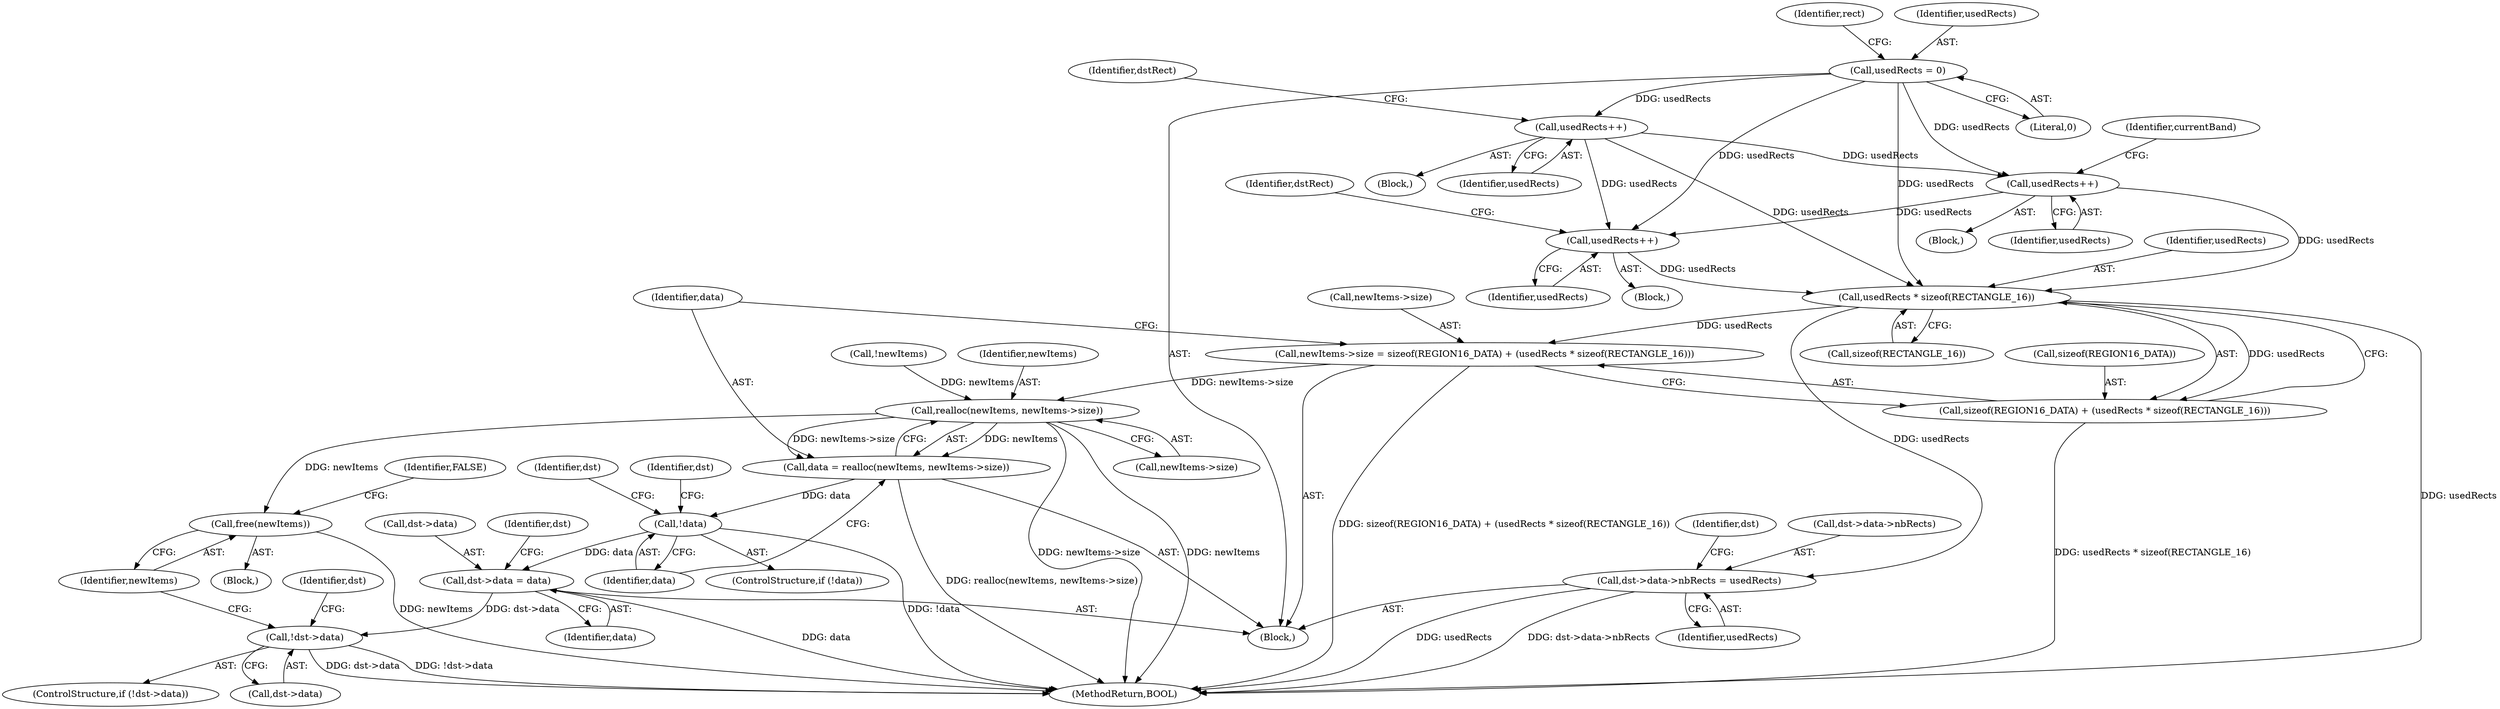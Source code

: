 digraph "0_FreeRDP_fc80ab45621bd966f70594c0b7393ec005a94007_2@API" {
"1000621" [label="(Call,usedRects * sizeof(RECTANGLE_16))"];
"1000497" [label="(Call,usedRects++)"];
"1000228" [label="(Call,usedRects = 0)"];
"1000272" [label="(Call,usedRects++)"];
"1000543" [label="(Call,usedRects++)"];
"1000614" [label="(Call,newItems->size = sizeof(REGION16_DATA) + (usedRects * sizeof(RECTANGLE_16)))"];
"1000627" [label="(Call,realloc(newItems, newItems->size))"];
"1000625" [label="(Call,data = realloc(newItems, newItems->size))"];
"1000633" [label="(Call,!data)"];
"1000639" [label="(Call,dst->data = data)"];
"1000645" [label="(Call,!dst->data)"];
"1000650" [label="(Call,free(newItems))"];
"1000618" [label="(Call,sizeof(REGION16_DATA) + (usedRects * sizeof(RECTANGLE_16)))"];
"1000654" [label="(Call,dst->data->nbRects = usedRects)"];
"1000464" [label="(Block,)"];
"1000629" [label="(Call,newItems->size)"];
"1000649" [label="(Block,)"];
"1000646" [label="(Call,dst->data)"];
"1000653" [label="(Identifier,FALSE)"];
"1000239" [label="(Block,)"];
"1000114" [label="(Block,)"];
"1000275" [label="(Identifier,dstRect)"];
"1000660" [label="(Identifier,usedRects)"];
"1000645" [label="(Call,!dst->data)"];
"1000626" [label="(Identifier,data)"];
"1000651" [label="(Identifier,newItems)"];
"1000544" [label="(Identifier,usedRects)"];
"1000641" [label="(Identifier,dst)"];
"1000627" [label="(Call,realloc(newItems, newItems->size))"];
"1000623" [label="(Call,sizeof(RECTANGLE_16))"];
"1000663" [label="(Identifier,dst)"];
"1000632" [label="(ControlStructure,if (!data))"];
"1000625" [label="(Call,data = realloc(newItems, newItems->size))"];
"1000640" [label="(Call,dst->data)"];
"1000230" [label="(Literal,0)"];
"1000622" [label="(Identifier,usedRects)"];
"1000647" [label="(Identifier,dst)"];
"1000644" [label="(ControlStructure,if (!dst->data))"];
"1000272" [label="(Call,usedRects++)"];
"1000234" [label="(Identifier,rect)"];
"1000618" [label="(Call,sizeof(REGION16_DATA) + (usedRects * sizeof(RECTANGLE_16)))"];
"1000510" [label="(Block,)"];
"1000615" [label="(Call,newItems->size)"];
"1000500" [label="(Identifier,currentBand)"];
"1000229" [label="(Identifier,usedRects)"];
"1000498" [label="(Identifier,usedRects)"];
"1000621" [label="(Call,usedRects * sizeof(RECTANGLE_16))"];
"1000614" [label="(Call,newItems->size = sizeof(REGION16_DATA) + (usedRects * sizeof(RECTANGLE_16)))"];
"1000546" [label="(Identifier,dstRect)"];
"1000273" [label="(Identifier,usedRects)"];
"1000650" [label="(Call,free(newItems))"];
"1000619" [label="(Call,sizeof(REGION16_DATA))"];
"1000639" [label="(Call,dst->data = data)"];
"1000654" [label="(Call,dst->data->nbRects = usedRects)"];
"1000497" [label="(Call,usedRects++)"];
"1000228" [label="(Call,usedRects = 0)"];
"1000543" [label="(Call,usedRects++)"];
"1000633" [label="(Call,!data)"];
"1000664" [label="(MethodReturn,BOOL)"];
"1000216" [label="(Call,!newItems)"];
"1000634" [label="(Identifier,data)"];
"1000637" [label="(Identifier,dst)"];
"1000628" [label="(Identifier,newItems)"];
"1000643" [label="(Identifier,data)"];
"1000655" [label="(Call,dst->data->nbRects)"];
"1000657" [label="(Identifier,dst)"];
"1000621" -> "1000618"  [label="AST: "];
"1000621" -> "1000623"  [label="CFG: "];
"1000622" -> "1000621"  [label="AST: "];
"1000623" -> "1000621"  [label="AST: "];
"1000618" -> "1000621"  [label="CFG: "];
"1000621" -> "1000664"  [label="DDG: usedRects"];
"1000621" -> "1000614"  [label="DDG: usedRects"];
"1000621" -> "1000618"  [label="DDG: usedRects"];
"1000497" -> "1000621"  [label="DDG: usedRects"];
"1000228" -> "1000621"  [label="DDG: usedRects"];
"1000272" -> "1000621"  [label="DDG: usedRects"];
"1000543" -> "1000621"  [label="DDG: usedRects"];
"1000621" -> "1000654"  [label="DDG: usedRects"];
"1000497" -> "1000464"  [label="AST: "];
"1000497" -> "1000498"  [label="CFG: "];
"1000498" -> "1000497"  [label="AST: "];
"1000500" -> "1000497"  [label="CFG: "];
"1000228" -> "1000497"  [label="DDG: usedRects"];
"1000272" -> "1000497"  [label="DDG: usedRects"];
"1000497" -> "1000543"  [label="DDG: usedRects"];
"1000228" -> "1000114"  [label="AST: "];
"1000228" -> "1000230"  [label="CFG: "];
"1000229" -> "1000228"  [label="AST: "];
"1000230" -> "1000228"  [label="AST: "];
"1000234" -> "1000228"  [label="CFG: "];
"1000228" -> "1000272"  [label="DDG: usedRects"];
"1000228" -> "1000543"  [label="DDG: usedRects"];
"1000272" -> "1000239"  [label="AST: "];
"1000272" -> "1000273"  [label="CFG: "];
"1000273" -> "1000272"  [label="AST: "];
"1000275" -> "1000272"  [label="CFG: "];
"1000272" -> "1000543"  [label="DDG: usedRects"];
"1000543" -> "1000510"  [label="AST: "];
"1000543" -> "1000544"  [label="CFG: "];
"1000544" -> "1000543"  [label="AST: "];
"1000546" -> "1000543"  [label="CFG: "];
"1000614" -> "1000114"  [label="AST: "];
"1000614" -> "1000618"  [label="CFG: "];
"1000615" -> "1000614"  [label="AST: "];
"1000618" -> "1000614"  [label="AST: "];
"1000626" -> "1000614"  [label="CFG: "];
"1000614" -> "1000664"  [label="DDG: sizeof(REGION16_DATA) + (usedRects * sizeof(RECTANGLE_16))"];
"1000614" -> "1000627"  [label="DDG: newItems->size"];
"1000627" -> "1000625"  [label="AST: "];
"1000627" -> "1000629"  [label="CFG: "];
"1000628" -> "1000627"  [label="AST: "];
"1000629" -> "1000627"  [label="AST: "];
"1000625" -> "1000627"  [label="CFG: "];
"1000627" -> "1000664"  [label="DDG: newItems->size"];
"1000627" -> "1000664"  [label="DDG: newItems"];
"1000627" -> "1000625"  [label="DDG: newItems"];
"1000627" -> "1000625"  [label="DDG: newItems->size"];
"1000216" -> "1000627"  [label="DDG: newItems"];
"1000627" -> "1000650"  [label="DDG: newItems"];
"1000625" -> "1000114"  [label="AST: "];
"1000626" -> "1000625"  [label="AST: "];
"1000634" -> "1000625"  [label="CFG: "];
"1000625" -> "1000664"  [label="DDG: realloc(newItems, newItems->size)"];
"1000625" -> "1000633"  [label="DDG: data"];
"1000633" -> "1000632"  [label="AST: "];
"1000633" -> "1000634"  [label="CFG: "];
"1000634" -> "1000633"  [label="AST: "];
"1000637" -> "1000633"  [label="CFG: "];
"1000641" -> "1000633"  [label="CFG: "];
"1000633" -> "1000664"  [label="DDG: !data"];
"1000633" -> "1000639"  [label="DDG: data"];
"1000639" -> "1000114"  [label="AST: "];
"1000639" -> "1000643"  [label="CFG: "];
"1000640" -> "1000639"  [label="AST: "];
"1000643" -> "1000639"  [label="AST: "];
"1000647" -> "1000639"  [label="CFG: "];
"1000639" -> "1000664"  [label="DDG: data"];
"1000639" -> "1000645"  [label="DDG: dst->data"];
"1000645" -> "1000644"  [label="AST: "];
"1000645" -> "1000646"  [label="CFG: "];
"1000646" -> "1000645"  [label="AST: "];
"1000651" -> "1000645"  [label="CFG: "];
"1000657" -> "1000645"  [label="CFG: "];
"1000645" -> "1000664"  [label="DDG: dst->data"];
"1000645" -> "1000664"  [label="DDG: !dst->data"];
"1000650" -> "1000649"  [label="AST: "];
"1000650" -> "1000651"  [label="CFG: "];
"1000651" -> "1000650"  [label="AST: "];
"1000653" -> "1000650"  [label="CFG: "];
"1000650" -> "1000664"  [label="DDG: newItems"];
"1000619" -> "1000618"  [label="AST: "];
"1000618" -> "1000664"  [label="DDG: usedRects * sizeof(RECTANGLE_16)"];
"1000654" -> "1000114"  [label="AST: "];
"1000654" -> "1000660"  [label="CFG: "];
"1000655" -> "1000654"  [label="AST: "];
"1000660" -> "1000654"  [label="AST: "];
"1000663" -> "1000654"  [label="CFG: "];
"1000654" -> "1000664"  [label="DDG: dst->data->nbRects"];
"1000654" -> "1000664"  [label="DDG: usedRects"];
}
